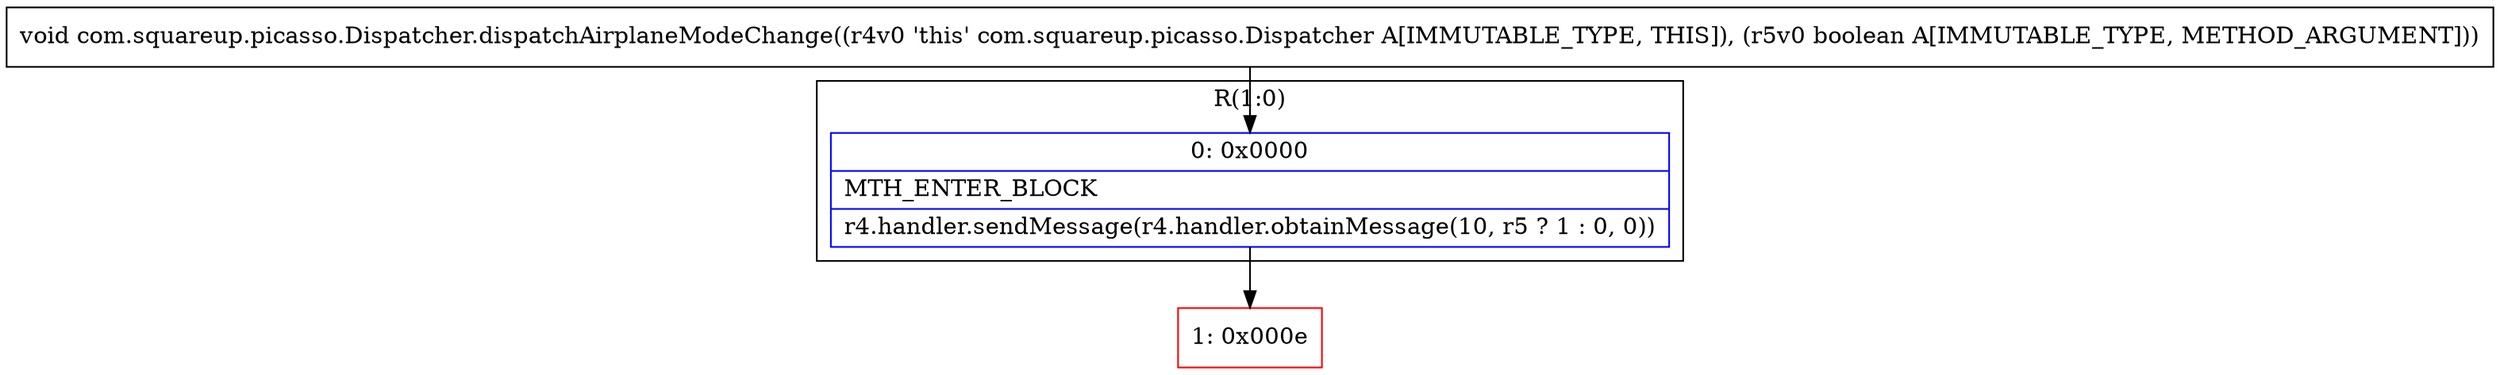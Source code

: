 digraph "CFG forcom.squareup.picasso.Dispatcher.dispatchAirplaneModeChange(Z)V" {
subgraph cluster_Region_581261740 {
label = "R(1:0)";
node [shape=record,color=blue];
Node_0 [shape=record,label="{0\:\ 0x0000|MTH_ENTER_BLOCK\l|r4.handler.sendMessage(r4.handler.obtainMessage(10, r5 ? 1 : 0, 0))\l}"];
}
Node_1 [shape=record,color=red,label="{1\:\ 0x000e}"];
MethodNode[shape=record,label="{void com.squareup.picasso.Dispatcher.dispatchAirplaneModeChange((r4v0 'this' com.squareup.picasso.Dispatcher A[IMMUTABLE_TYPE, THIS]), (r5v0 boolean A[IMMUTABLE_TYPE, METHOD_ARGUMENT])) }"];
MethodNode -> Node_0;
Node_0 -> Node_1;
}

